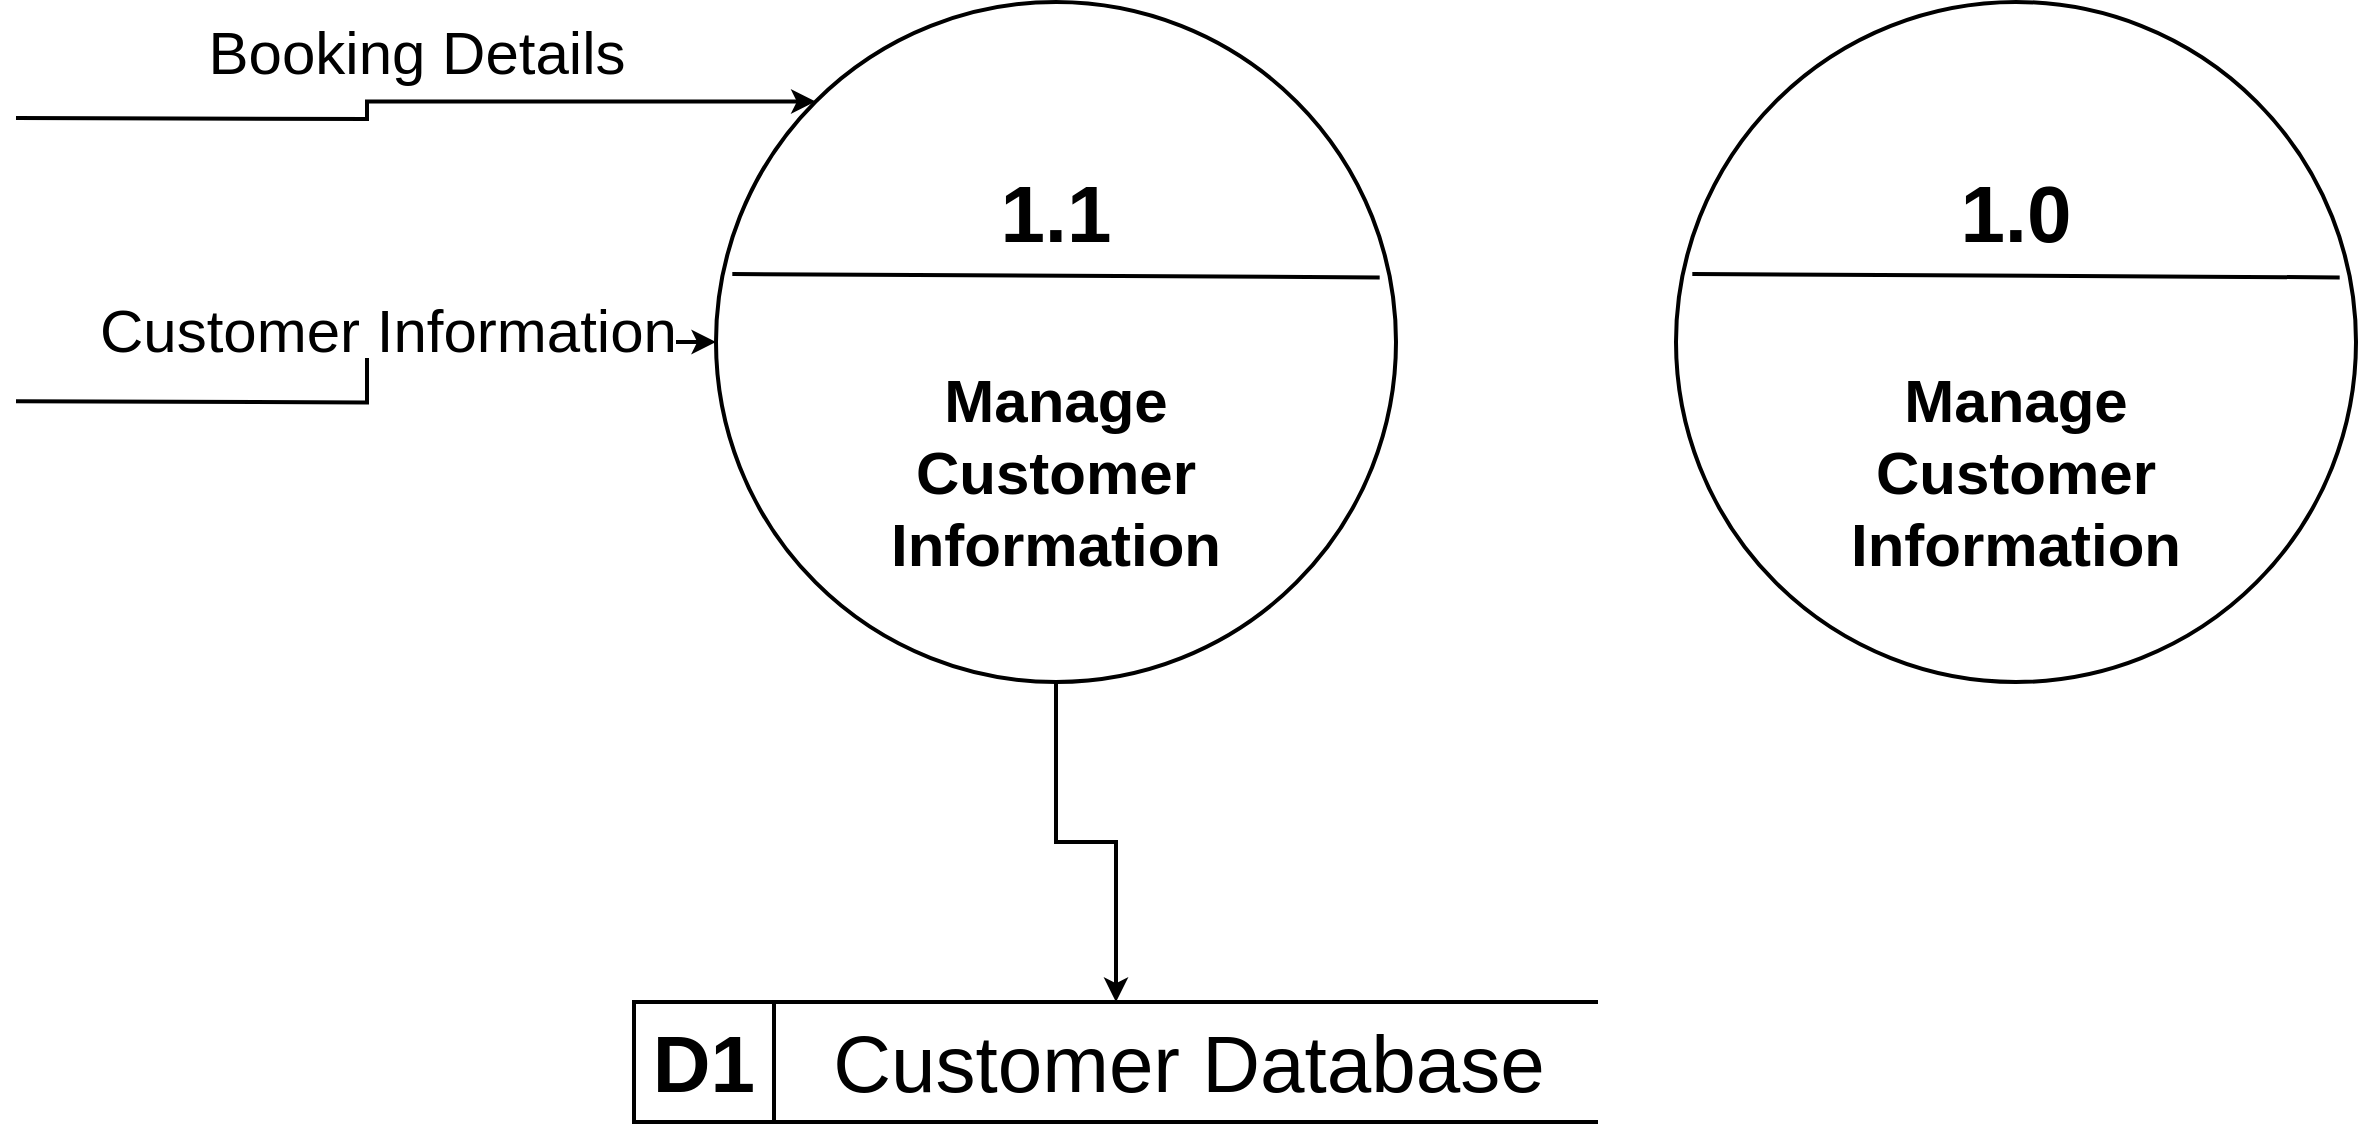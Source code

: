 <mxfile version="28.0.7">
  <diagram name="Page-1" id="x8abovbsH2CYleBulm1z">
    <mxGraphModel dx="1695" dy="1060" grid="1" gridSize="10" guides="1" tooltips="1" connect="1" arrows="1" fold="1" page="1" pageScale="1" pageWidth="1400" pageHeight="850" math="0" shadow="0">
      <root>
        <mxCell id="0" />
        <mxCell id="1" parent="0" />
        <mxCell id="juGbRBueOJN0DVUIq-nO-7" style="edgeStyle=orthogonalEdgeStyle;rounded=0;orthogonalLoop=1;jettySize=auto;html=1;exitX=0;exitY=0;exitDx=0;exitDy=0;endArrow=none;endFill=0;startArrow=classic;startFill=1;strokeWidth=2;" edge="1" parent="1" source="juGbRBueOJN0DVUIq-nO-2">
          <mxGeometry relative="1" as="geometry">
            <mxPoint x="20" y="248" as="targetPoint" />
          </mxGeometry>
        </mxCell>
        <mxCell id="juGbRBueOJN0DVUIq-nO-10" style="edgeStyle=orthogonalEdgeStyle;rounded=0;orthogonalLoop=1;jettySize=auto;html=1;exitX=0;exitY=0.5;exitDx=0;exitDy=0;endArrow=none;endFill=0;startArrow=classic;startFill=1;strokeWidth=2;" edge="1" parent="1" source="juGbRBueOJN0DVUIq-nO-2">
          <mxGeometry relative="1" as="geometry">
            <mxPoint x="20" y="389.667" as="targetPoint" />
          </mxGeometry>
        </mxCell>
        <mxCell id="juGbRBueOJN0DVUIq-nO-15" style="edgeStyle=orthogonalEdgeStyle;rounded=0;orthogonalLoop=1;jettySize=auto;html=1;entryX=0;entryY=0.5;entryDx=0;entryDy=0;strokeWidth=2;" edge="1" parent="1" source="juGbRBueOJN0DVUIq-nO-2" target="juGbRBueOJN0DVUIq-nO-13">
          <mxGeometry relative="1" as="geometry" />
        </mxCell>
        <mxCell id="juGbRBueOJN0DVUIq-nO-2" value="" style="ellipse;whiteSpace=wrap;html=1;aspect=fixed;strokeWidth=2;" vertex="1" parent="1">
          <mxGeometry x="370" y="190" width="340" height="340" as="geometry" />
        </mxCell>
        <mxCell id="juGbRBueOJN0DVUIq-nO-3" value="" style="endArrow=none;html=1;rounded=0;exitX=0.024;exitY=0.4;exitDx=0;exitDy=0;exitPerimeter=0;entryX=0.976;entryY=0.405;entryDx=0;entryDy=0;entryPerimeter=0;strokeWidth=2;" edge="1" parent="1" source="juGbRBueOJN0DVUIq-nO-2" target="juGbRBueOJN0DVUIq-nO-2">
          <mxGeometry width="50" height="50" relative="1" as="geometry">
            <mxPoint x="400" y="358" as="sourcePoint" />
            <mxPoint x="760" y="358" as="targetPoint" />
          </mxGeometry>
        </mxCell>
        <mxCell id="juGbRBueOJN0DVUIq-nO-4" value="&lt;b&gt;1.1&lt;/b&gt;" style="text;html=1;align=center;verticalAlign=middle;whiteSpace=wrap;rounded=0;fontSize=40;strokeWidth=2;" vertex="1" parent="1">
          <mxGeometry x="510" y="280" width="60" height="30" as="geometry" />
        </mxCell>
        <mxCell id="juGbRBueOJN0DVUIq-nO-5" value="&lt;b&gt;&lt;font style=&quot;font-size: 30px;&quot;&gt;Manage Customer Information&lt;/font&gt;&lt;/b&gt;" style="text;html=1;align=center;verticalAlign=middle;whiteSpace=wrap;rounded=0;strokeWidth=2;" vertex="1" parent="1">
          <mxGeometry x="440" y="345" width="200" height="160" as="geometry" />
        </mxCell>
        <mxCell id="juGbRBueOJN0DVUIq-nO-8" value="&lt;font style=&quot;font-size: 30px;&quot;&gt;Booking Details&lt;/font&gt;" style="text;html=1;align=center;verticalAlign=middle;resizable=0;points=[];autosize=1;strokeColor=none;fillColor=none;" vertex="1" parent="1">
          <mxGeometry x="105" y="190" width="230" height="50" as="geometry" />
        </mxCell>
        <mxCell id="juGbRBueOJN0DVUIq-nO-11" value="&lt;span style=&quot;color: rgb(0, 0, 0); font-family: Helvetica; font-style: normal; font-variant-ligatures: normal; font-variant-caps: normal; font-weight: 400; letter-spacing: normal; orphans: 2; text-align: center; text-indent: 0px; text-transform: none; widows: 2; word-spacing: 0px; -webkit-text-stroke-width: 0px; white-space: nowrap; background-color: rgb(255, 255, 255); text-decoration-thickness: initial; text-decoration-style: initial; text-decoration-color: initial; float: none; display: inline !important;&quot;&gt;&lt;font style=&quot;font-size: 30px;&quot;&gt;Customer Information&lt;/font&gt;&lt;/span&gt;" style="text;whiteSpace=wrap;html=1;" vertex="1" parent="1">
          <mxGeometry x="60" y="330" width="300" height="50" as="geometry" />
        </mxCell>
        <mxCell id="juGbRBueOJN0DVUIq-nO-12" value="&lt;font style=&quot;font-size: 40px;&quot;&gt;D1&lt;/font&gt;" style="shape=partialRectangle;whiteSpace=wrap;html=1;top=0;bottom=0;fillColor=none;fontStyle=1;strokeWidth=2;" vertex="1" parent="1">
          <mxGeometry x="329" y="690" width="70" height="60" as="geometry" />
        </mxCell>
        <mxCell id="juGbRBueOJN0DVUIq-nO-13" value="" style="shape=partialRectangle;whiteSpace=wrap;html=1;top=0;bottom=0;fillColor=none;rotation=90;fontStyle=1;strokeWidth=2;" vertex="1" parent="1">
          <mxGeometry x="540" y="480" width="60" height="480" as="geometry" />
        </mxCell>
        <mxCell id="juGbRBueOJN0DVUIq-nO-14" value="&lt;font style=&quot;font-size: 40px;&quot;&gt;Customer Database&lt;/font&gt;" style="text;html=1;align=center;verticalAlign=middle;whiteSpace=wrap;rounded=0;strokeWidth=2;" vertex="1" parent="1">
          <mxGeometry x="415" y="705" width="383" height="30" as="geometry" />
        </mxCell>
        <mxCell id="juGbRBueOJN0DVUIq-nO-20" value="" style="ellipse;whiteSpace=wrap;html=1;aspect=fixed;strokeWidth=2;" vertex="1" parent="1">
          <mxGeometry x="850" y="190" width="340" height="340" as="geometry" />
        </mxCell>
        <mxCell id="juGbRBueOJN0DVUIq-nO-21" value="" style="endArrow=none;html=1;rounded=0;exitX=0.024;exitY=0.4;exitDx=0;exitDy=0;exitPerimeter=0;entryX=0.976;entryY=0.405;entryDx=0;entryDy=0;entryPerimeter=0;strokeWidth=2;" edge="1" parent="1" source="juGbRBueOJN0DVUIq-nO-20" target="juGbRBueOJN0DVUIq-nO-20">
          <mxGeometry width="50" height="50" relative="1" as="geometry">
            <mxPoint x="880" y="358" as="sourcePoint" />
            <mxPoint x="1240" y="358" as="targetPoint" />
          </mxGeometry>
        </mxCell>
        <mxCell id="juGbRBueOJN0DVUIq-nO-22" value="&lt;b&gt;&lt;font&gt;1.0&lt;/font&gt;&lt;/b&gt;" style="text;html=1;align=center;verticalAlign=middle;whiteSpace=wrap;rounded=0;fontSize=40;strokeWidth=2;" vertex="1" parent="1">
          <mxGeometry x="990" y="280" width="60" height="30" as="geometry" />
        </mxCell>
        <mxCell id="juGbRBueOJN0DVUIq-nO-23" value="&lt;b&gt;&lt;font style=&quot;font-size: 30px;&quot;&gt;Manage Customer Information&lt;/font&gt;&lt;/b&gt;" style="text;html=1;align=center;verticalAlign=middle;whiteSpace=wrap;rounded=0;strokeWidth=2;" vertex="1" parent="1">
          <mxGeometry x="920" y="345" width="200" height="160" as="geometry" />
        </mxCell>
      </root>
    </mxGraphModel>
  </diagram>
</mxfile>
